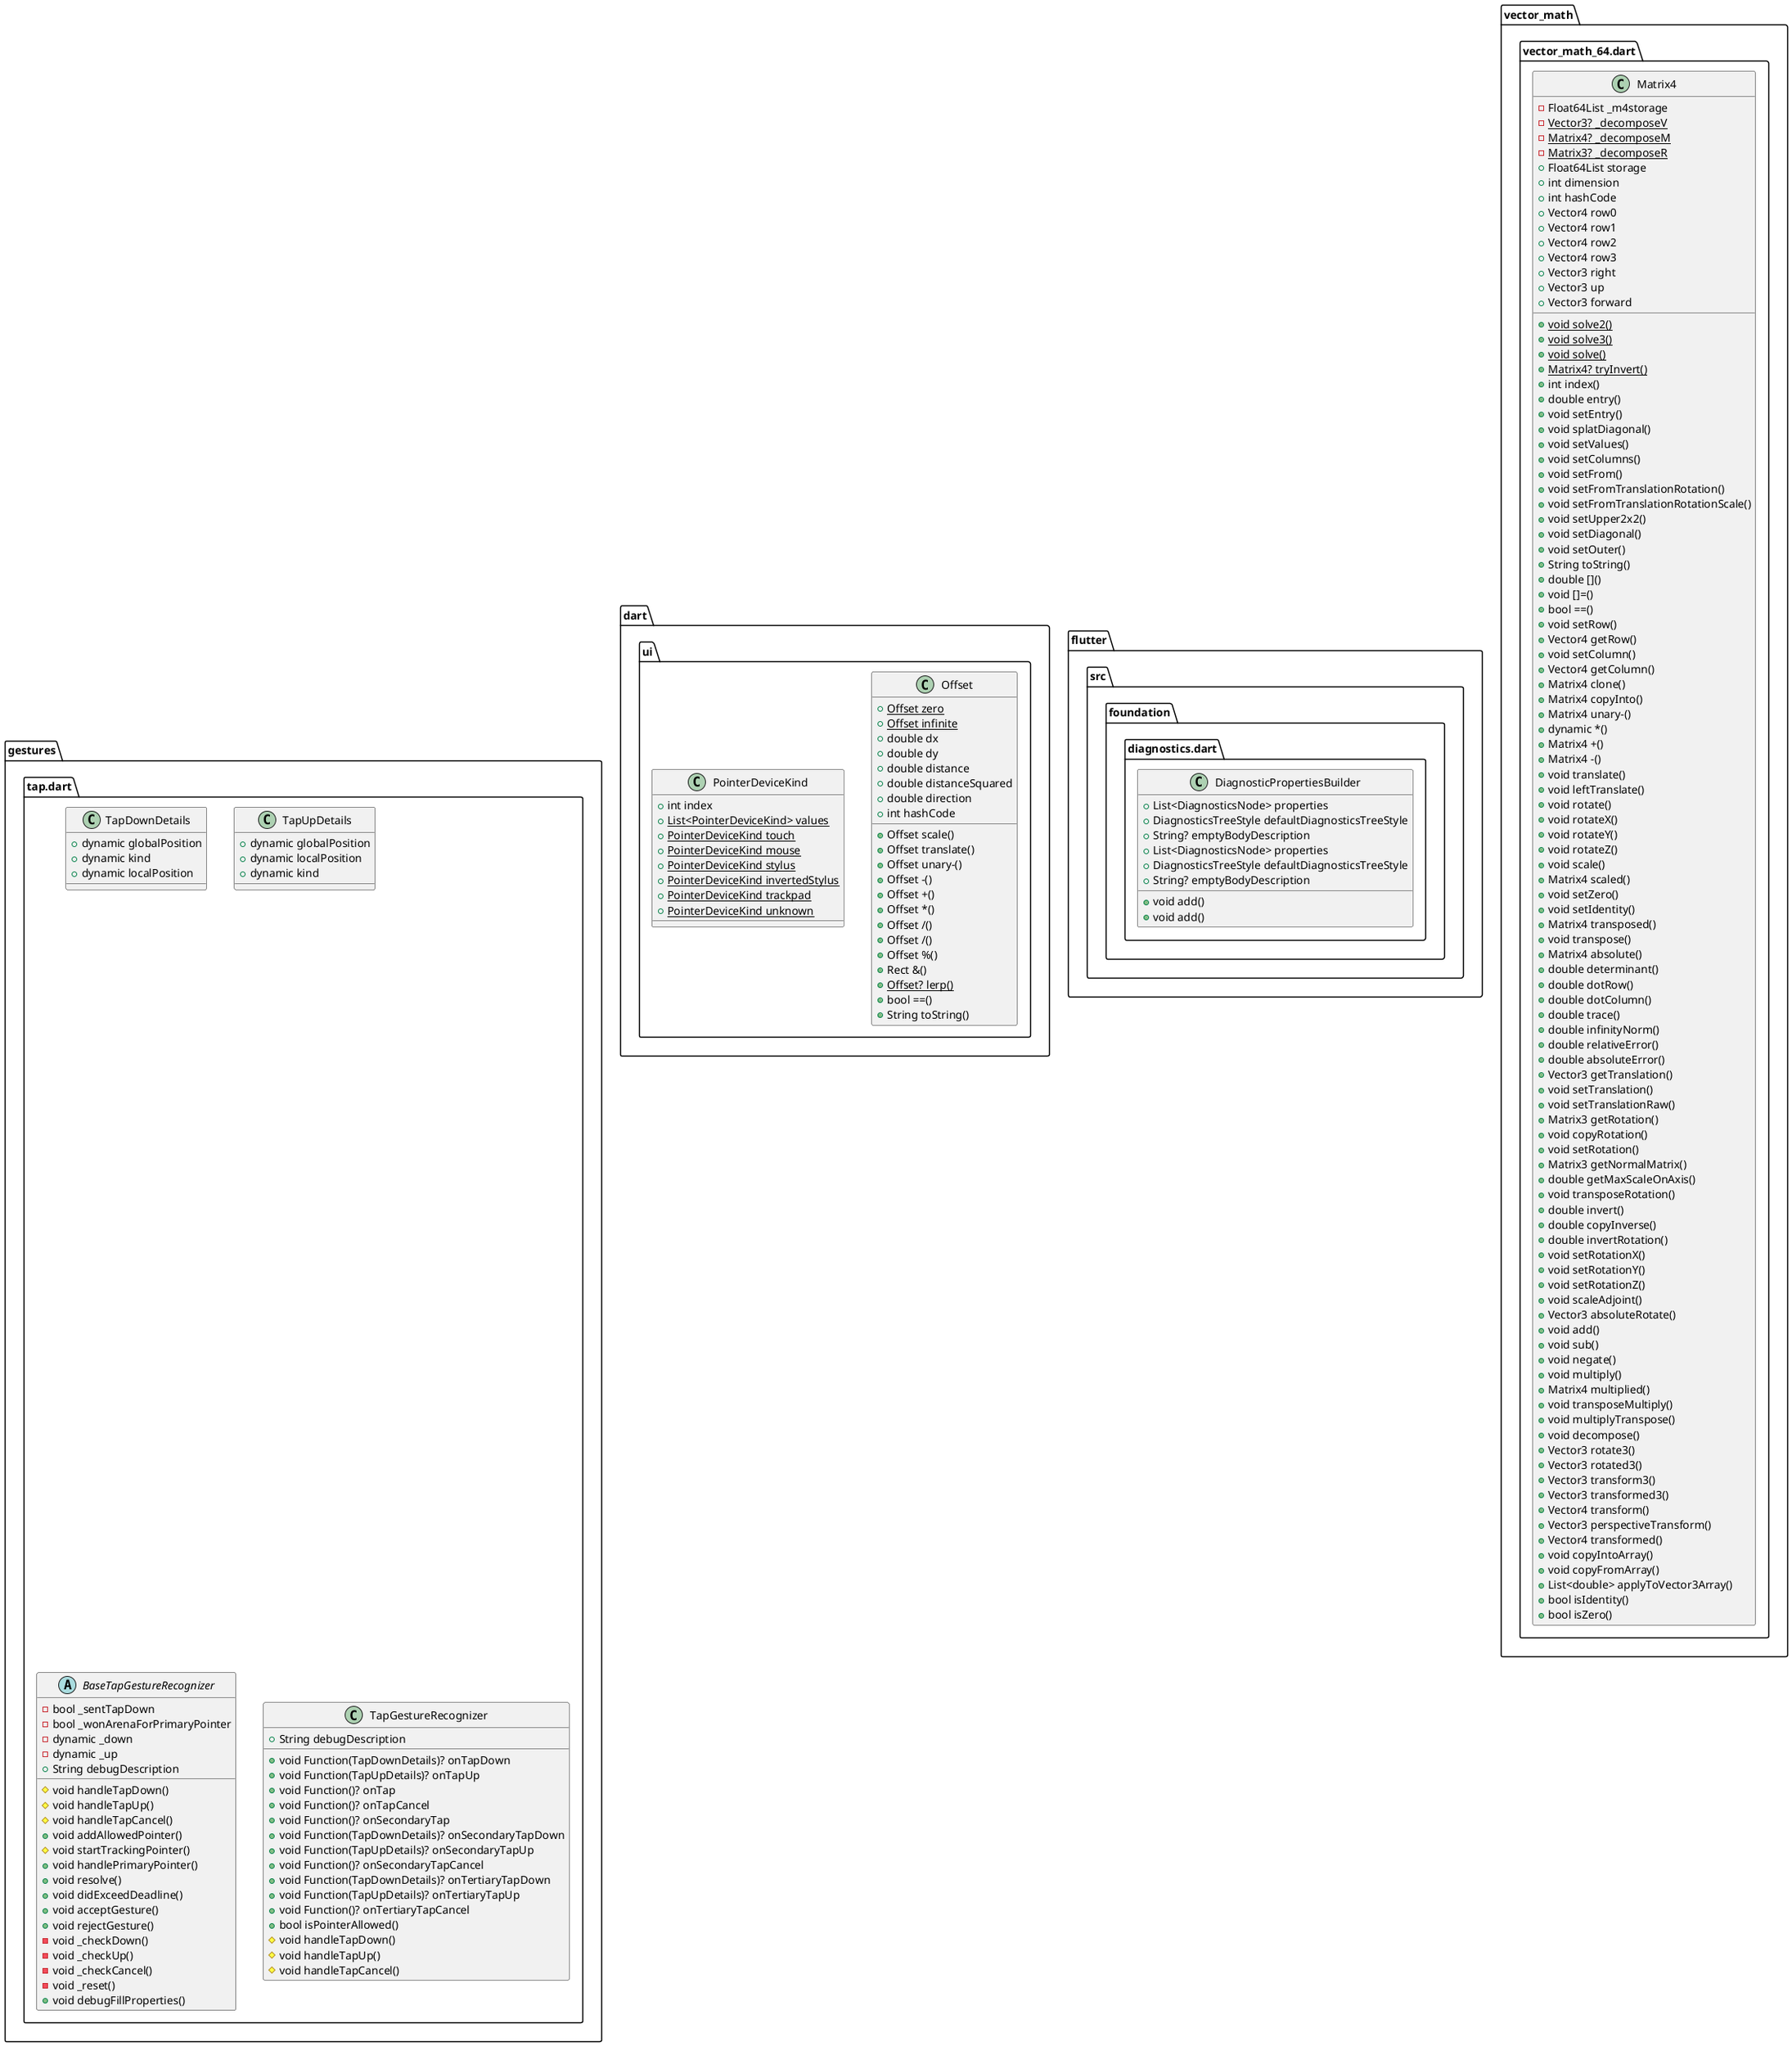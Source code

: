 @startuml
set namespaceSeparator ::

class "gestures::tap.dart::TapDownDetails" {
  +dynamic globalPosition
  +dynamic kind
  +dynamic localPosition
}

class "gestures::tap.dart::TapUpDetails" {
  +dynamic globalPosition
  +dynamic localPosition
  +dynamic kind
}

abstract class "gestures::tap.dart::BaseTapGestureRecognizer" {
  -bool _sentTapDown
  -bool _wonArenaForPrimaryPointer
  -dynamic _down
  -dynamic _up
  +String debugDescription
  #void handleTapDown()
  #void handleTapUp()
  #void handleTapCancel()
  +void addAllowedPointer()
  #void startTrackingPointer()
  +void handlePrimaryPointer()
  +void resolve()
  +void didExceedDeadline()
  +void acceptGesture()
  +void rejectGesture()
  -void _checkDown()
  -void _checkUp()
  -void _checkCancel()
  -void _reset()
  +void debugFillProperties()
}

class "gestures::tap.dart::TapGestureRecognizer" {
  +void Function(TapDownDetails)? onTapDown
  +void Function(TapUpDetails)? onTapUp
  +void Function()? onTap
  +void Function()? onTapCancel
  +void Function()? onSecondaryTap
  +void Function(TapDownDetails)? onSecondaryTapDown
  +void Function(TapUpDetails)? onSecondaryTapUp
  +void Function()? onSecondaryTapCancel
  +void Function(TapDownDetails)? onTertiaryTapDown
  +void Function(TapUpDetails)? onTertiaryTapUp
  +void Function()? onTertiaryTapCancel
  +String debugDescription
  +bool isPointerAllowed()
  #void handleTapDown()
  #void handleTapUp()
  #void handleTapCancel()
}

class "dart::ui::Offset" {
  {static} +Offset zero
  {static} +Offset infinite
  +double dx
  +double dy
  +double distance
  +double distanceSquared
  +double direction
  +int hashCode
  +Offset scale()
  +Offset translate()
  +Offset unary-()
  +Offset -()
  +Offset +()
  +Offset *()
  +Offset /()
  +Offset ~/()
  +Offset %()
  +Rect &()
  {static} +Offset? lerp()
  +bool ==()
  +String toString()
}

class "dart::ui::PointerDeviceKind" {
  +int index
  {static} +List<PointerDeviceKind> values
  {static} +PointerDeviceKind touch
  {static} +PointerDeviceKind mouse
  {static} +PointerDeviceKind stylus
  {static} +PointerDeviceKind invertedStylus
  {static} +PointerDeviceKind trackpad
  {static} +PointerDeviceKind unknown
}

class "flutter::src::foundation::diagnostics.dart::DiagnosticPropertiesBuilder" {
  +List<DiagnosticsNode> properties
  +DiagnosticsTreeStyle defaultDiagnosticsTreeStyle
  +String? emptyBodyDescription
  +void add()
}

class "flutter::src::foundation::diagnostics.dart::DiagnosticPropertiesBuilder" {
  +List<DiagnosticsNode> properties
  +DiagnosticsTreeStyle defaultDiagnosticsTreeStyle
  +String? emptyBodyDescription
  +void add()
}

class "vector_math::vector_math_64.dart::Matrix4" {
  -Float64List _m4storage
  {static} -Vector3? _decomposeV
  {static} -Matrix4? _decomposeM
  {static} -Matrix3? _decomposeR
  +Float64List storage
  +int dimension
  +int hashCode
  +Vector4 row0
  +Vector4 row1
  +Vector4 row2
  +Vector4 row3
  +Vector3 right
  +Vector3 up
  +Vector3 forward
  {static} +void solve2()
  {static} +void solve3()
  {static} +void solve()
  {static} +Matrix4? tryInvert()
  +int index()
  +double entry()
  +void setEntry()
  +void splatDiagonal()
  +void setValues()
  +void setColumns()
  +void setFrom()
  +void setFromTranslationRotation()
  +void setFromTranslationRotationScale()
  +void setUpper2x2()
  +void setDiagonal()
  +void setOuter()
  +String toString()
  +double []()
  +void []=()
  +bool ==()
  +void setRow()
  +Vector4 getRow()
  +void setColumn()
  +Vector4 getColumn()
  +Matrix4 clone()
  +Matrix4 copyInto()
  +Matrix4 unary-()
  +dynamic *()
  +Matrix4 +()
  +Matrix4 -()
  +void translate()
  +void leftTranslate()
  +void rotate()
  +void rotateX()
  +void rotateY()
  +void rotateZ()
  +void scale()
  +Matrix4 scaled()
  +void setZero()
  +void setIdentity()
  +Matrix4 transposed()
  +void transpose()
  +Matrix4 absolute()
  +double determinant()
  +double dotRow()
  +double dotColumn()
  +double trace()
  +double infinityNorm()
  +double relativeError()
  +double absoluteError()
  +Vector3 getTranslation()
  +void setTranslation()
  +void setTranslationRaw()
  +Matrix3 getRotation()
  +void copyRotation()
  +void setRotation()
  +Matrix3 getNormalMatrix()
  +double getMaxScaleOnAxis()
  +void transposeRotation()
  +double invert()
  +double copyInverse()
  +double invertRotation()
  +void setRotationX()
  +void setRotationY()
  +void setRotationZ()
  +void scaleAdjoint()
  +Vector3 absoluteRotate()
  +void add()
  +void sub()
  +void negate()
  +void multiply()
  +Matrix4 multiplied()
  +void transposeMultiply()
  +void multiplyTranspose()
  +void decompose()
  +Vector3 rotate3()
  +Vector3 rotated3()
  +Vector3 transform3()
  +Vector3 transformed3()
  +Vector4 transform()
  +Vector3 perspectiveTransform()
  +Vector4 transformed()
  +void copyIntoArray()
  +void copyFromArray()
  +List<double> applyToVector3Array()
  +bool isIdentity()
  +bool isZero()
}


@enduml